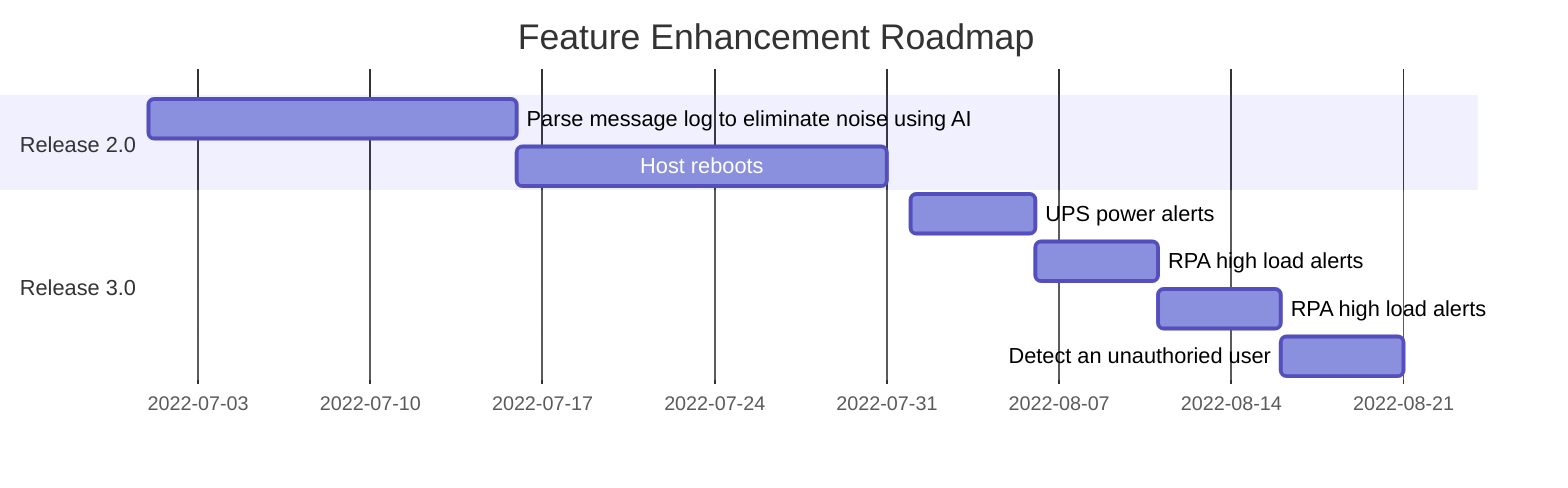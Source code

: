 gantt
    title Feature Enhancement Roadmap
    dateFormat  YYYY-MM-DD
    section Release 2.0
    Parse message log to eliminate noise using AI   :a1, 2022-07-01, 15d
    Host reboots    :after a1  , 15d

    section Release 3.0
    UPS power alerts     :2022-08-01  , 5d
    RPA high load alerts     : 5d
    RPA high load alerts    : 5d
    Detect an unauthoried user     : 5d